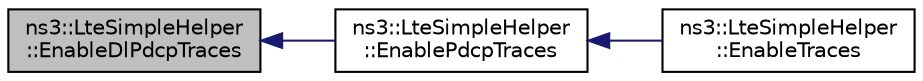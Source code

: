 digraph "ns3::LteSimpleHelper::EnableDlPdcpTraces"
{
  edge [fontname="Helvetica",fontsize="10",labelfontname="Helvetica",labelfontsize="10"];
  node [fontname="Helvetica",fontsize="10",shape=record];
  rankdir="LR";
  Node1 [label="ns3::LteSimpleHelper\l::EnableDlPdcpTraces",height=0.2,width=0.4,color="black", fillcolor="grey75", style="filled", fontcolor="black"];
  Node1 -> Node2 [dir="back",color="midnightblue",fontsize="10",style="solid"];
  Node2 [label="ns3::LteSimpleHelper\l::EnablePdcpTraces",height=0.2,width=0.4,color="black", fillcolor="white", style="filled",URL="$de/d73/classns3_1_1LteSimpleHelper.html#af104a1aed2953aa4f8fce9725aaf8ee8"];
  Node2 -> Node3 [dir="back",color="midnightblue",fontsize="10",style="solid"];
  Node3 [label="ns3::LteSimpleHelper\l::EnableTraces",height=0.2,width=0.4,color="black", fillcolor="white", style="filled",URL="$de/d73/classns3_1_1LteSimpleHelper.html#aefb533d3e1c41ba9c4529de59c5c7d4e"];
}
